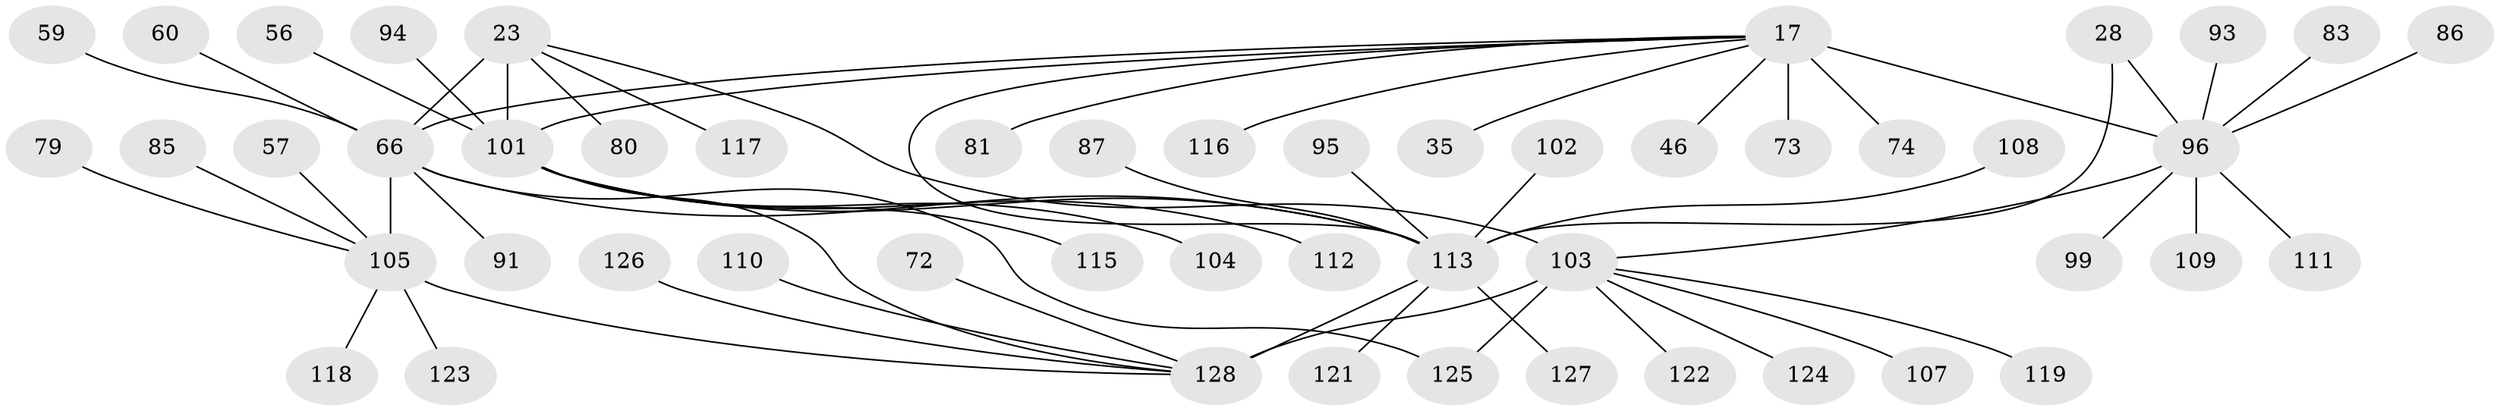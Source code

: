 // original degree distribution, {17: 0.0078125, 6: 0.0390625, 8: 0.0703125, 7: 0.03125, 12: 0.0234375, 11: 0.0078125, 10: 0.0234375, 9: 0.015625, 5: 0.0078125, 13: 0.0078125, 1: 0.578125, 2: 0.1640625, 4: 0.0078125, 3: 0.015625}
// Generated by graph-tools (version 1.1) at 2025/57/03/04/25 21:57:50]
// undirected, 51 vertices, 59 edges
graph export_dot {
graph [start="1"]
  node [color=gray90,style=filled];
  17 [super="+16+15"];
  23 [super="+22"];
  28 [super="+27"];
  35;
  46;
  56;
  57;
  59;
  60;
  66 [super="+58"];
  72;
  73;
  74;
  79 [super="+70"];
  80;
  81;
  83 [super="+48"];
  85;
  86;
  87;
  91;
  93;
  94;
  95;
  96 [super="+64+18"];
  99;
  101 [super="+78+21+41+62+24"];
  102;
  103 [super="+97"];
  104;
  105 [super="+9+53+12+47"];
  107;
  108;
  109;
  110;
  111 [super="+92"];
  112;
  113 [super="+38+106+100+71+75+30+34+69+76+77+82"];
  115;
  116 [super="+114"];
  117;
  118;
  119 [super="+98"];
  121;
  122;
  123;
  124;
  125 [super="+120"];
  126;
  127 [super="+55"];
  128 [super="+6+4+49"];
  17 -- 73;
  17 -- 74;
  17 -- 46;
  17 -- 81;
  17 -- 116;
  17 -- 113 [weight=2];
  17 -- 35;
  17 -- 101 [weight=2];
  17 -- 96 [weight=8];
  17 -- 66;
  23 -- 80;
  23 -- 117;
  23 -- 101 [weight=8];
  23 -- 66 [weight=2];
  23 -- 103 [weight=2];
  28 -- 113 [weight=8];
  28 -- 96;
  56 -- 101;
  57 -- 105;
  59 -- 66;
  60 -- 66;
  66 -- 105 [weight=8];
  66 -- 91;
  66 -- 113 [weight=2];
  66 -- 125;
  72 -- 128;
  79 -- 105;
  83 -- 96;
  85 -- 105;
  86 -- 96;
  87 -- 113;
  93 -- 96;
  94 -- 101;
  95 -- 113;
  96 -- 99;
  96 -- 109;
  96 -- 111;
  96 -- 103 [weight=2];
  101 -- 104;
  101 -- 112;
  101 -- 113 [weight=2];
  101 -- 115;
  101 -- 128;
  102 -- 113;
  103 -- 107;
  103 -- 119;
  103 -- 122;
  103 -- 124;
  103 -- 125;
  103 -- 128 [weight=8];
  105 -- 118;
  105 -- 128;
  105 -- 123;
  108 -- 113;
  110 -- 128;
  113 -- 127;
  113 -- 121;
  113 -- 128;
  126 -- 128;
}
